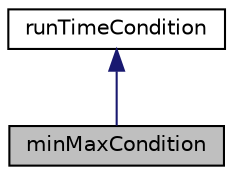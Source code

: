 digraph "minMaxCondition"
{
  bgcolor="transparent";
  edge [fontname="Helvetica",fontsize="10",labelfontname="Helvetica",labelfontsize="10"];
  node [fontname="Helvetica",fontsize="10",shape=record];
  Node1 [label="minMaxCondition",height=0.2,width=0.4,color="black", fillcolor="grey75", style="filled" fontcolor="black"];
  Node2 -> Node1 [dir="back",color="midnightblue",fontsize="10",style="solid",fontname="Helvetica"];
  Node2 [label="runTimeCondition",height=0.2,width=0.4,color="black",URL="$classFoam_1_1functionObjects_1_1runTimeControls_1_1runTimeCondition.html",tooltip="Base class for run time conditions. "];
}
